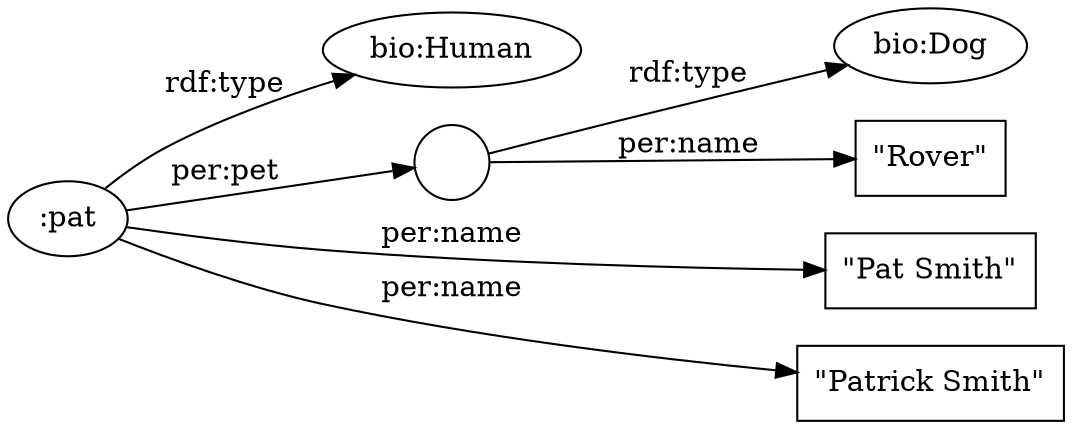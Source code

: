 digraph anon {
  rankdir=LR;
  pat -> "bio:Human" [ label="rdf:type" ];
  rover -> "bio:Dog" [ label="rdf:type" ];
  pat -> "\"Pat Smith\"" [ label="per:name" ];
  pat -> "\"Patrick Smith\"" [ label="per:name" ];
  rover -> "\"Rover\"" [ label="per:name" ];
  pat -> rover [ label="per:pet" ];
  rover [ label="" ];
  {  rank=same
     "\"Pat Smith\"" [ shape="box" ];
     "\"Patrick Smith\"" [ shape="box" ];
     "\"Rover\""  [ shape="box" ];
  }
  rover [ shape="circle" ];
  pat [ label=":pat" ];
}

